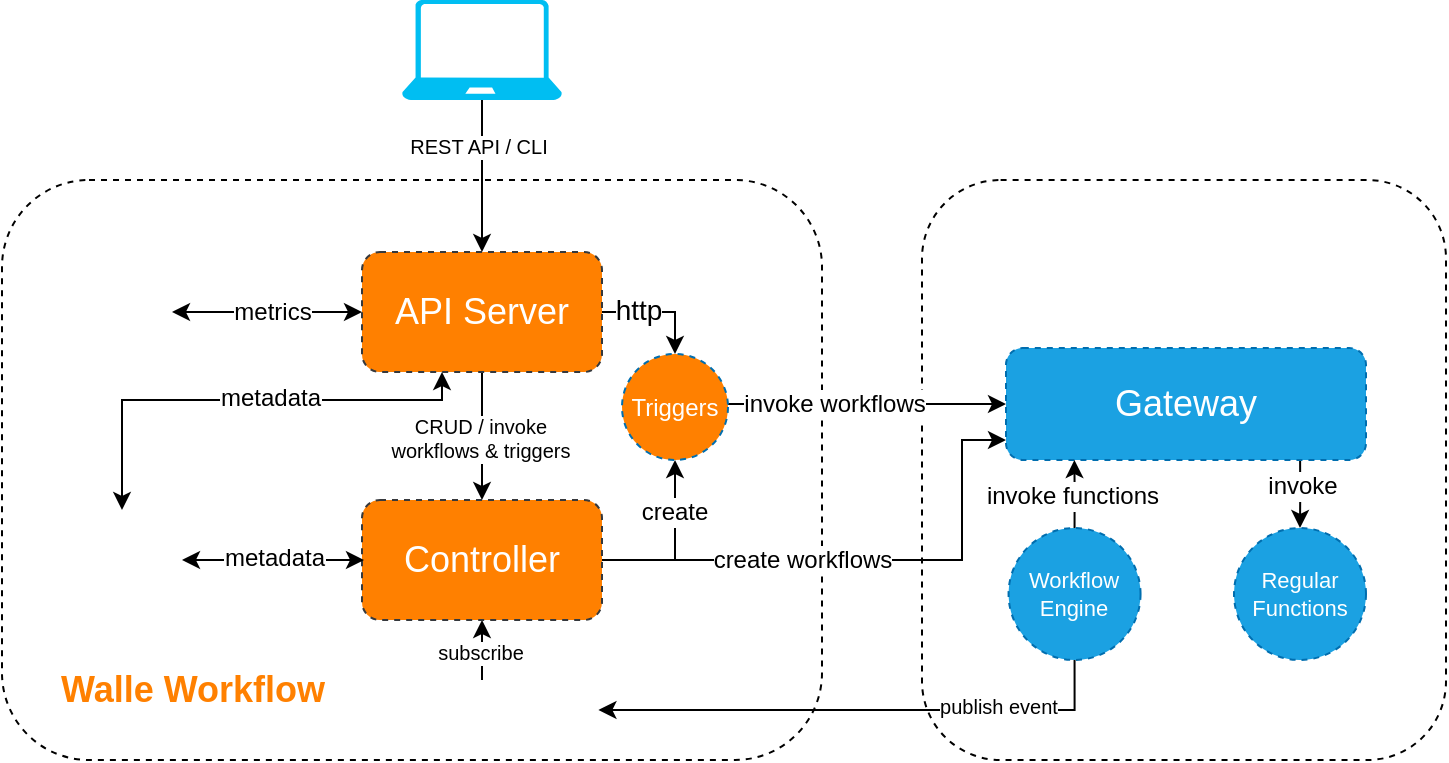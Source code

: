 <mxfile version="16.0.2" type="github">
  <diagram id="qwKRBattrOxvVShx7A_8" name="Page-1">
    <mxGraphModel dx="802" dy="416" grid="1" gridSize="10" guides="1" tooltips="1" connect="1" arrows="1" fold="1" page="1" pageScale="1" pageWidth="827" pageHeight="1169" math="0" shadow="0">
      <root>
        <mxCell id="0" />
        <mxCell id="1" parent="0" />
        <mxCell id="aP8lu7kHr-6-15jdSYuo-8" value="" style="whiteSpace=wrap;html=1;dashed=1;rounded=1;" vertex="1" parent="1">
          <mxGeometry x="560" y="100" width="262" height="290" as="geometry" />
        </mxCell>
        <mxCell id="aP8lu7kHr-6-15jdSYuo-2" value="" style="shape=image;verticalLabelPosition=bottom;labelBackgroundColor=#ffffff;verticalAlign=top;aspect=fixed;imageAspect=0;image=https://blog.alexellis.io/content/images/2017/08/faas_side.png;" vertex="1" parent="1">
          <mxGeometry x="603.28" y="124" width="177.44" height="41.29" as="geometry" />
        </mxCell>
        <mxCell id="aP8lu7kHr-6-15jdSYuo-43" style="edgeStyle=orthogonalEdgeStyle;rounded=0;orthogonalLoop=1;jettySize=auto;html=1;fontSize=12;fontColor=#000000;exitX=0.817;exitY=1;exitDx=0;exitDy=0;exitPerimeter=0;" edge="1" parent="1" source="aP8lu7kHr-6-15jdSYuo-13" target="aP8lu7kHr-6-15jdSYuo-20">
          <mxGeometry relative="1" as="geometry" />
        </mxCell>
        <mxCell id="aP8lu7kHr-6-15jdSYuo-87" value="invoke" style="edgeLabel;html=1;align=center;verticalAlign=middle;resizable=0;points=[];fontSize=12;fontColor=#000000;" vertex="1" connectable="0" parent="aP8lu7kHr-6-15jdSYuo-43">
          <mxGeometry x="-0.362" y="1" relative="1" as="geometry">
            <mxPoint y="2" as="offset" />
          </mxGeometry>
        </mxCell>
        <mxCell id="aP8lu7kHr-6-15jdSYuo-13" value="Gateway" style="whiteSpace=wrap;html=1;rounded=1;dashed=1;fillColor=#1ba1e2;fontColor=#ffffff;strokeColor=#006EAF;fontSize=18;" vertex="1" parent="1">
          <mxGeometry x="602" y="184" width="180" height="56" as="geometry" />
        </mxCell>
        <mxCell id="aP8lu7kHr-6-15jdSYuo-40" style="edgeStyle=orthogonalEdgeStyle;rounded=0;orthogonalLoop=1;jettySize=auto;html=1;entryX=0.19;entryY=1;entryDx=0;entryDy=0;entryPerimeter=0;fontSize=12;fontColor=#000000;" edge="1" parent="1" source="aP8lu7kHr-6-15jdSYuo-19" target="aP8lu7kHr-6-15jdSYuo-13">
          <mxGeometry relative="1" as="geometry" />
        </mxCell>
        <mxCell id="aP8lu7kHr-6-15jdSYuo-86" value="invoke functions" style="edgeLabel;html=1;align=center;verticalAlign=middle;resizable=0;points=[];fontSize=12;fontColor=#000000;" vertex="1" connectable="0" parent="aP8lu7kHr-6-15jdSYuo-40">
          <mxGeometry x="0.228" y="1" relative="1" as="geometry">
            <mxPoint y="5" as="offset" />
          </mxGeometry>
        </mxCell>
        <mxCell id="aP8lu7kHr-6-15jdSYuo-24" value="" style="whiteSpace=wrap;html=1;rounded=1;dashed=1;fontSize=11;" vertex="1" parent="1">
          <mxGeometry x="100" y="100" width="410" height="290" as="geometry" />
        </mxCell>
        <mxCell id="aP8lu7kHr-6-15jdSYuo-85" style="edgeStyle=orthogonalEdgeStyle;rounded=0;orthogonalLoop=1;jettySize=auto;html=1;entryX=1;entryY=0.5;entryDx=0;entryDy=0;fontSize=12;fontColor=#000000;startArrow=none;startFill=0;endArrow=classic;endFill=1;exitX=0.5;exitY=1;exitDx=0;exitDy=0;" edge="1" parent="1" source="aP8lu7kHr-6-15jdSYuo-19" target="aP8lu7kHr-6-15jdSYuo-47">
          <mxGeometry relative="1" as="geometry" />
        </mxCell>
        <mxCell id="aP8lu7kHr-6-15jdSYuo-91" value="publish event" style="edgeLabel;html=1;align=center;verticalAlign=middle;resizable=0;points=[];fontSize=10;fontColor=#000000;" vertex="1" connectable="0" parent="aP8lu7kHr-6-15jdSYuo-85">
          <mxGeometry x="0.259" y="-1" relative="1" as="geometry">
            <mxPoint x="102" y="-1" as="offset" />
          </mxGeometry>
        </mxCell>
        <mxCell id="aP8lu7kHr-6-15jdSYuo-19" value="Workflow&lt;br&gt;Engine" style="ellipse;whiteSpace=wrap;html=1;rounded=1;dashed=1;fontSize=11;fillColor=#1ba1e2;fontColor=#ffffff;strokeColor=#006EAF;" vertex="1" parent="1">
          <mxGeometry x="603.28" y="274" width="66" height="66" as="geometry" />
        </mxCell>
        <mxCell id="aP8lu7kHr-6-15jdSYuo-20" value="Regular&lt;br&gt;Functions" style="ellipse;whiteSpace=wrap;html=1;rounded=1;dashed=1;fontSize=11;fillColor=#1ba1e2;fontColor=#ffffff;strokeColor=#006EAF;" vertex="1" parent="1">
          <mxGeometry x="716" y="274" width="66" height="66" as="geometry" />
        </mxCell>
        <mxCell id="aP8lu7kHr-6-15jdSYuo-53" style="edgeStyle=orthogonalEdgeStyle;rounded=0;orthogonalLoop=1;jettySize=auto;html=1;entryX=0.5;entryY=0;entryDx=0;entryDy=0;fontSize=12;fontColor=#000000;" edge="1" parent="1" source="aP8lu7kHr-6-15jdSYuo-34" target="aP8lu7kHr-6-15jdSYuo-46">
          <mxGeometry relative="1" as="geometry">
            <Array as="points" />
          </mxGeometry>
        </mxCell>
        <mxCell id="aP8lu7kHr-6-15jdSYuo-92" value="CRUD / invoke&lt;br&gt;workflows &amp;amp; triggers" style="edgeLabel;html=1;align=center;verticalAlign=middle;resizable=0;points=[];fontSize=10;fontColor=#000000;" vertex="1" connectable="0" parent="aP8lu7kHr-6-15jdSYuo-53">
          <mxGeometry x="-0.131" y="-1" relative="1" as="geometry">
            <mxPoint y="5" as="offset" />
          </mxGeometry>
        </mxCell>
        <mxCell id="aP8lu7kHr-6-15jdSYuo-98" style="edgeStyle=orthogonalEdgeStyle;rounded=0;orthogonalLoop=1;jettySize=auto;html=1;fontSize=14;fontColor=#000000;startArrow=none;startFill=0;endArrow=classic;endFill=1;entryX=0.5;entryY=0;entryDx=0;entryDy=0;" edge="1" parent="1" source="aP8lu7kHr-6-15jdSYuo-34" target="aP8lu7kHr-6-15jdSYuo-95">
          <mxGeometry relative="1" as="geometry" />
        </mxCell>
        <mxCell id="aP8lu7kHr-6-15jdSYuo-99" value="http" style="edgeLabel;html=1;align=center;verticalAlign=middle;resizable=0;points=[];fontSize=14;fontColor=#000000;" vertex="1" connectable="0" parent="aP8lu7kHr-6-15jdSYuo-98">
          <mxGeometry x="-0.025" y="1" relative="1" as="geometry">
            <mxPoint x="-10" as="offset" />
          </mxGeometry>
        </mxCell>
        <mxCell id="aP8lu7kHr-6-15jdSYuo-34" value="API Server" style="whiteSpace=wrap;html=1;rounded=1;dashed=1;fontSize=18;fillColor=#FF8000;strokeColor=#36393d;fontColor=#FFFFFF;" vertex="1" parent="1">
          <mxGeometry x="280" y="136" width="120" height="60" as="geometry" />
        </mxCell>
        <mxCell id="aP8lu7kHr-6-15jdSYuo-36" style="edgeStyle=orthogonalEdgeStyle;rounded=0;orthogonalLoop=1;jettySize=auto;html=1;fontSize=18;fontColor=#FFFFFF;" edge="1" parent="1" source="aP8lu7kHr-6-15jdSYuo-35" target="aP8lu7kHr-6-15jdSYuo-34">
          <mxGeometry relative="1" as="geometry" />
        </mxCell>
        <mxCell id="aP8lu7kHr-6-15jdSYuo-93" value="REST API / CLI" style="edgeLabel;html=1;align=center;verticalAlign=middle;resizable=0;points=[];fontSize=10;fontColor=#000000;" vertex="1" connectable="0" parent="aP8lu7kHr-6-15jdSYuo-36">
          <mxGeometry x="-0.399" y="-2" relative="1" as="geometry">
            <mxPoint as="offset" />
          </mxGeometry>
        </mxCell>
        <mxCell id="aP8lu7kHr-6-15jdSYuo-35" value="" style="verticalLabelPosition=bottom;html=1;verticalAlign=top;align=center;strokeColor=none;fillColor=#00BEF2;shape=mxgraph.azure.laptop;pointerEvents=1;rounded=1;dashed=1;fontSize=18;fontColor=#FFFFFF;" vertex="1" parent="1">
          <mxGeometry x="300" y="10" width="80" height="50" as="geometry" />
        </mxCell>
        <mxCell id="aP8lu7kHr-6-15jdSYuo-65" value="" style="edgeStyle=orthogonalEdgeStyle;rounded=0;orthogonalLoop=1;jettySize=auto;html=1;fontSize=12;fontColor=#000000;exitX=0;exitY=0.5;exitDx=0;exitDy=0;startArrow=classic;startFill=1;" edge="1" parent="1" source="aP8lu7kHr-6-15jdSYuo-34" target="aP8lu7kHr-6-15jdSYuo-64">
          <mxGeometry relative="1" as="geometry" />
        </mxCell>
        <mxCell id="aP8lu7kHr-6-15jdSYuo-66" value="metrics" style="edgeLabel;html=1;align=center;verticalAlign=middle;resizable=0;points=[];fontSize=12;fontColor=#000000;" vertex="1" connectable="0" parent="aP8lu7kHr-6-15jdSYuo-65">
          <mxGeometry x="0.377" y="-2" relative="1" as="geometry">
            <mxPoint x="20" y="2" as="offset" />
          </mxGeometry>
        </mxCell>
        <mxCell id="aP8lu7kHr-6-15jdSYuo-79" style="edgeStyle=orthogonalEdgeStyle;rounded=0;orthogonalLoop=1;jettySize=auto;html=1;fontSize=12;fontColor=#000000;startArrow=classic;startFill=1;endArrow=none;endFill=0;" edge="1" parent="1" source="aP8lu7kHr-6-15jdSYuo-46" target="aP8lu7kHr-6-15jdSYuo-47">
          <mxGeometry relative="1" as="geometry" />
        </mxCell>
        <mxCell id="aP8lu7kHr-6-15jdSYuo-90" value="subscribe" style="edgeLabel;html=1;align=center;verticalAlign=middle;resizable=0;points=[];fontSize=10;fontColor=#000000;" vertex="1" connectable="0" parent="aP8lu7kHr-6-15jdSYuo-79">
          <mxGeometry x="-0.259" y="-1" relative="1" as="geometry">
            <mxPoint y="-3" as="offset" />
          </mxGeometry>
        </mxCell>
        <mxCell id="aP8lu7kHr-6-15jdSYuo-81" style="edgeStyle=orthogonalEdgeStyle;rounded=0;orthogonalLoop=1;jettySize=auto;html=1;fontSize=12;fontColor=#000000;startArrow=none;startFill=0;endArrow=classic;endFill=1;" edge="1" parent="1" source="aP8lu7kHr-6-15jdSYuo-46">
          <mxGeometry relative="1" as="geometry">
            <mxPoint x="602" y="230" as="targetPoint" />
            <Array as="points">
              <mxPoint x="580" y="290" />
              <mxPoint x="580" y="230" />
              <mxPoint x="602" y="230" />
            </Array>
          </mxGeometry>
        </mxCell>
        <mxCell id="aP8lu7kHr-6-15jdSYuo-82" value="create workflows" style="edgeLabel;html=1;align=center;verticalAlign=middle;resizable=0;points=[];fontSize=12;fontColor=#000000;" vertex="1" connectable="0" parent="aP8lu7kHr-6-15jdSYuo-81">
          <mxGeometry x="-0.677" y="-2" relative="1" as="geometry">
            <mxPoint x="57" y="-2" as="offset" />
          </mxGeometry>
        </mxCell>
        <mxCell id="aP8lu7kHr-6-15jdSYuo-97" style="edgeStyle=orthogonalEdgeStyle;rounded=0;orthogonalLoop=1;jettySize=auto;html=1;entryX=0.5;entryY=1;entryDx=0;entryDy=0;fontSize=14;fontColor=#000000;startArrow=none;startFill=0;endArrow=classic;endFill=1;" edge="1" parent="1" source="aP8lu7kHr-6-15jdSYuo-46" target="aP8lu7kHr-6-15jdSYuo-95">
          <mxGeometry relative="1" as="geometry" />
        </mxCell>
        <mxCell id="aP8lu7kHr-6-15jdSYuo-104" value="create" style="edgeLabel;html=1;align=center;verticalAlign=middle;resizable=0;points=[];fontSize=12;fontColor=#000000;" vertex="1" connectable="0" parent="aP8lu7kHr-6-15jdSYuo-97">
          <mxGeometry x="0.49" y="1" relative="1" as="geometry">
            <mxPoint y="4" as="offset" />
          </mxGeometry>
        </mxCell>
        <mxCell id="aP8lu7kHr-6-15jdSYuo-46" value="Controller" style="whiteSpace=wrap;html=1;rounded=1;dashed=1;fontSize=18;fillColor=#FF8000;strokeColor=#36393d;fontColor=#FFFFFF;" vertex="1" parent="1">
          <mxGeometry x="280" y="260" width="120" height="60" as="geometry" />
        </mxCell>
        <mxCell id="aP8lu7kHr-6-15jdSYuo-47" value="" style="shape=image;verticalLabelPosition=bottom;labelBackgroundColor=#ffffff;verticalAlign=top;aspect=fixed;imageAspect=0;image=https://nats.io/img/logos/nats-horizontal-color.png;" vertex="1" parent="1">
          <mxGeometry x="281.79" y="350" width="116.42" height="30" as="geometry" />
        </mxCell>
        <mxCell id="aP8lu7kHr-6-15jdSYuo-64" value="" style="shape=image;imageAspect=0;aspect=fixed;verticalLabelPosition=bottom;verticalAlign=top;rounded=1;dashed=1;fontSize=12;fontColor=#000000;fillColor=#FF8000;image=https://avatars.githubusercontent.com/u/3380462?s=200&amp;v=4;" vertex="1" parent="1">
          <mxGeometry x="140" y="143.5" width="45" height="45" as="geometry" />
        </mxCell>
        <mxCell id="aP8lu7kHr-6-15jdSYuo-83" style="edgeStyle=orthogonalEdgeStyle;rounded=0;orthogonalLoop=1;jettySize=auto;html=1;fontSize=12;fontColor=#000000;startArrow=classic;startFill=1;endArrow=classic;endFill=1;" edge="1" parent="1" source="aP8lu7kHr-6-15jdSYuo-67">
          <mxGeometry relative="1" as="geometry">
            <mxPoint x="320" y="196" as="targetPoint" />
            <Array as="points">
              <mxPoint x="160" y="210" />
              <mxPoint x="320" y="210" />
            </Array>
          </mxGeometry>
        </mxCell>
        <mxCell id="aP8lu7kHr-6-15jdSYuo-88" value="metadata" style="edgeLabel;html=1;align=center;verticalAlign=middle;resizable=0;points=[];fontSize=12;fontColor=#000000;" vertex="1" connectable="0" parent="aP8lu7kHr-6-15jdSYuo-83">
          <mxGeometry x="0.028" y="1" relative="1" as="geometry">
            <mxPoint x="11" as="offset" />
          </mxGeometry>
        </mxCell>
        <mxCell id="aP8lu7kHr-6-15jdSYuo-84" style="edgeStyle=orthogonalEdgeStyle;rounded=0;orthogonalLoop=1;jettySize=auto;html=1;fontSize=12;fontColor=#000000;startArrow=classic;startFill=1;endArrow=classic;endFill=1;exitX=1;exitY=0.5;exitDx=0;exitDy=0;" edge="1" parent="1" source="aP8lu7kHr-6-15jdSYuo-67">
          <mxGeometry relative="1" as="geometry">
            <mxPoint x="191" y="290" as="sourcePoint" />
            <mxPoint x="281" y="290" as="targetPoint" />
          </mxGeometry>
        </mxCell>
        <mxCell id="aP8lu7kHr-6-15jdSYuo-89" value="metadata" style="edgeLabel;html=1;align=center;verticalAlign=middle;resizable=0;points=[];fontSize=12;fontColor=#000000;" vertex="1" connectable="0" parent="aP8lu7kHr-6-15jdSYuo-84">
          <mxGeometry x="-0.312" relative="1" as="geometry">
            <mxPoint x="14" y="-1" as="offset" />
          </mxGeometry>
        </mxCell>
        <mxCell id="aP8lu7kHr-6-15jdSYuo-67" value="" style="shape=image;imageAspect=0;aspect=fixed;verticalLabelPosition=bottom;verticalAlign=top;rounded=1;dashed=1;fontSize=12;fontColor=#000000;fillColor=#FF8000;image=https://raw.githubusercontent.com/github/explore/80688e429a7d4ef2fca1e82350fe8e3517d3494d/topics/postgresql/postgresql.png;" vertex="1" parent="1">
          <mxGeometry x="140" y="265" width="50" height="50" as="geometry" />
        </mxCell>
        <mxCell id="aP8lu7kHr-6-15jdSYuo-101" style="edgeStyle=orthogonalEdgeStyle;rounded=0;orthogonalLoop=1;jettySize=auto;html=1;fontSize=12;fontColor=#000000;startArrow=none;startFill=0;endArrow=classic;endFill=1;" edge="1" parent="1" source="aP8lu7kHr-6-15jdSYuo-95" target="aP8lu7kHr-6-15jdSYuo-13">
          <mxGeometry relative="1" as="geometry">
            <Array as="points">
              <mxPoint x="540" y="212" />
              <mxPoint x="540" y="212" />
            </Array>
          </mxGeometry>
        </mxCell>
        <mxCell id="aP8lu7kHr-6-15jdSYuo-102" value="invoke workflows" style="edgeLabel;html=1;align=center;verticalAlign=middle;resizable=0;points=[];fontSize=12;fontColor=#000000;" vertex="1" connectable="0" parent="aP8lu7kHr-6-15jdSYuo-101">
          <mxGeometry x="-0.522" relative="1" as="geometry">
            <mxPoint x="20" as="offset" />
          </mxGeometry>
        </mxCell>
        <mxCell id="aP8lu7kHr-6-15jdSYuo-95" value="Triggers" style="ellipse;whiteSpace=wrap;html=1;rounded=1;dashed=1;fontSize=12;fillColor=#FF8000;fontColor=#ffffff;strokeColor=#006EAF;" vertex="1" parent="1">
          <mxGeometry x="410" y="187" width="53" height="53" as="geometry" />
        </mxCell>
        <mxCell id="aP8lu7kHr-6-15jdSYuo-105" value="Walle Workflow" style="text;html=1;resizable=0;autosize=1;align=center;verticalAlign=middle;points=[];fillColor=none;strokeColor=none;rounded=0;dashed=1;fontSize=18;fontColor=#FF8000;fontStyle=1" vertex="1" parent="1">
          <mxGeometry x="120" y="340" width="150" height="30" as="geometry" />
        </mxCell>
      </root>
    </mxGraphModel>
  </diagram>
</mxfile>
